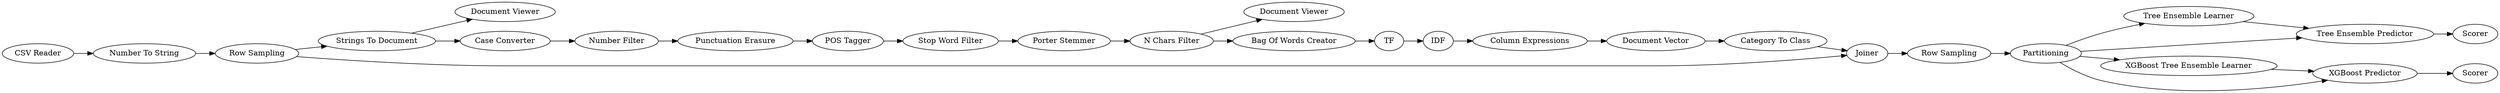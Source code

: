 digraph {
	"-6433730999131241280_27" [label="Tree Ensemble Learner"]
	"-6433730999131241280_30" [label="Document Viewer"]
	"-6433730999131241280_16" [label="Bag Of Words Creator"]
	"-6433730999131241280_8" [label="Document Viewer"]
	"-6433730999131241280_7" [label="Strings To Document"]
	"-6433730999131241280_23" [label=Partitioning]
	"-6433730999131241280_31" [label="Row Sampling"]
	"-6433730999131241280_21" [label="Category To Class"]
	"-6433730999131241280_36" [label="XGBoost Tree Ensemble Learner"]
	"-6433730999131241280_14" [label="Stop Word Filter"]
	"-6433730999131241280_15" [label="Porter Stemmer"]
	"-6433730999131241280_20" [label="Document Vector"]
	"-6433730999131241280_37" [label="XGBoost Predictor"]
	"-6433730999131241280_35" [label="Row Sampling"]
	"-6433730999131241280_34" [label=Joiner]
	"-6433730999131241280_13" [label="POS Tagger"]
	"-6433730999131241280_17" [label=TF]
	"-6433730999131241280_26" [label=Scorer]
	"-6433730999131241280_33" [label="Number To String"]
	"-6433730999131241280_9" [label="Case Converter"]
	"-6433730999131241280_12" [label="Punctuation Erasure"]
	"-6433730999131241280_19" [label="Column Expressions"]
	"-6433730999131241280_28" [label="Tree Ensemble Predictor"]
	"-6433730999131241280_10" [label="N Chars Filter"]
	"-6433730999131241280_11" [label="Number Filter"]
	"-6433730999131241280_38" [label=Scorer]
	"-6433730999131241280_32" [label="CSV Reader"]
	"-6433730999131241280_18" [label=IDF]
	"-6433730999131241280_7" -> "-6433730999131241280_8"
	"-6433730999131241280_21" -> "-6433730999131241280_34"
	"-6433730999131241280_7" -> "-6433730999131241280_9"
	"-6433730999131241280_12" -> "-6433730999131241280_13"
	"-6433730999131241280_37" -> "-6433730999131241280_38"
	"-6433730999131241280_17" -> "-6433730999131241280_18"
	"-6433730999131241280_10" -> "-6433730999131241280_16"
	"-6433730999131241280_31" -> "-6433730999131241280_34"
	"-6433730999131241280_27" -> "-6433730999131241280_28"
	"-6433730999131241280_23" -> "-6433730999131241280_28"
	"-6433730999131241280_19" -> "-6433730999131241280_20"
	"-6433730999131241280_16" -> "-6433730999131241280_17"
	"-6433730999131241280_36" -> "-6433730999131241280_37"
	"-6433730999131241280_31" -> "-6433730999131241280_7"
	"-6433730999131241280_18" -> "-6433730999131241280_19"
	"-6433730999131241280_9" -> "-6433730999131241280_11"
	"-6433730999131241280_13" -> "-6433730999131241280_14"
	"-6433730999131241280_20" -> "-6433730999131241280_21"
	"-6433730999131241280_32" -> "-6433730999131241280_33"
	"-6433730999131241280_23" -> "-6433730999131241280_36"
	"-6433730999131241280_34" -> "-6433730999131241280_35"
	"-6433730999131241280_14" -> "-6433730999131241280_15"
	"-6433730999131241280_33" -> "-6433730999131241280_31"
	"-6433730999131241280_11" -> "-6433730999131241280_12"
	"-6433730999131241280_10" -> "-6433730999131241280_30"
	"-6433730999131241280_15" -> "-6433730999131241280_10"
	"-6433730999131241280_23" -> "-6433730999131241280_37"
	"-6433730999131241280_28" -> "-6433730999131241280_26"
	"-6433730999131241280_23" -> "-6433730999131241280_27"
	"-6433730999131241280_35" -> "-6433730999131241280_23"
	rankdir=LR
}
